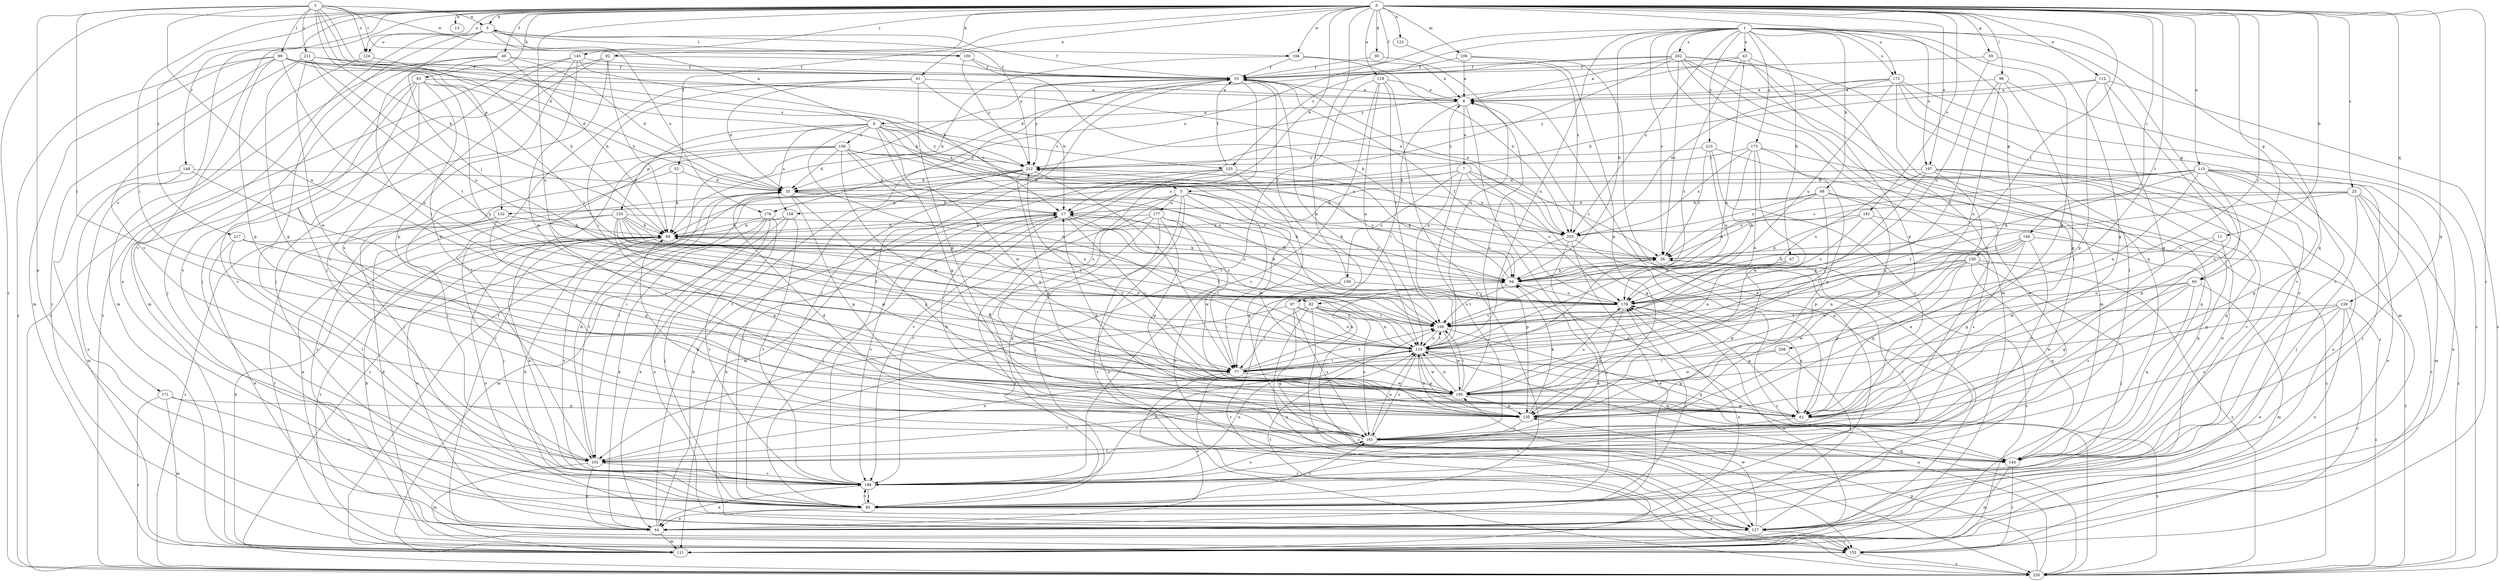 strict digraph  {
0;
1;
2;
3;
5;
6;
7;
8;
11;
13;
17;
25;
26;
30;
35;
41;
43;
44;
49;
52;
53;
59;
60;
61;
63;
67;
68;
69;
77;
82;
85;
92;
94;
97;
98;
99;
100;
102;
106;
111;
112;
115;
118;
119;
122;
124;
127;
130;
132;
133;
135;
139;
144;
145;
146;
148;
153;
155;
156;
158;
159;
161;
169;
171;
172;
173;
176;
177;
178;
181;
186;
194;
195;
197;
202;
203;
208;
210;
211;
212;
217;
220;
0 -> 3  [label=a];
0 -> 11  [label=b];
0 -> 13  [label=b];
0 -> 17  [label=b];
0 -> 25  [label=c];
0 -> 30  [label=d];
0 -> 41  [label=e];
0 -> 49  [label=f];
0 -> 52  [label=f];
0 -> 53  [label=f];
0 -> 59  [label=g];
0 -> 60  [label=g];
0 -> 63  [label=h];
0 -> 77  [label=i];
0 -> 82  [label=j];
0 -> 92  [label=k];
0 -> 97  [label=l];
0 -> 98  [label=l];
0 -> 106  [label=m];
0 -> 112  [label=n];
0 -> 115  [label=n];
0 -> 118  [label=n];
0 -> 119  [label=n];
0 -> 122  [label=o];
0 -> 124  [label=o];
0 -> 139  [label=q];
0 -> 144  [label=q];
0 -> 145  [label=r];
0 -> 146  [label=r];
0 -> 148  [label=r];
0 -> 153  [label=r];
0 -> 169  [label=t];
0 -> 171  [label=u];
0 -> 172  [label=u];
0 -> 181  [label=v];
0 -> 186  [label=v];
0 -> 194  [label=w];
0 -> 197  [label=x];
0 -> 208  [label=y];
0 -> 217  [label=z];
0 -> 220  [label=z];
1 -> 26  [label=c];
1 -> 43  [label=e];
1 -> 60  [label=g];
1 -> 61  [label=g];
1 -> 67  [label=h];
1 -> 68  [label=h];
1 -> 94  [label=k];
1 -> 111  [label=m];
1 -> 119  [label=n];
1 -> 130  [label=p];
1 -> 144  [label=q];
1 -> 155  [label=s];
1 -> 172  [label=u];
1 -> 173  [label=u];
1 -> 176  [label=u];
1 -> 197  [label=x];
1 -> 202  [label=x];
1 -> 203  [label=x];
1 -> 210  [label=y];
2 -> 3  [label=a];
2 -> 35  [label=d];
2 -> 44  [label=e];
2 -> 69  [label=h];
2 -> 77  [label=i];
2 -> 94  [label=k];
2 -> 99  [label=l];
2 -> 100  [label=l];
2 -> 119  [label=n];
2 -> 124  [label=o];
2 -> 132  [label=p];
2 -> 194  [label=w];
2 -> 211  [label=y];
3 -> 53  [label=f];
3 -> 82  [label=j];
3 -> 100  [label=l];
3 -> 102  [label=l];
3 -> 124  [label=o];
3 -> 127  [label=o];
3 -> 176  [label=u];
3 -> 212  [label=y];
5 -> 85  [label=j];
5 -> 94  [label=k];
5 -> 127  [label=o];
5 -> 132  [label=p];
5 -> 153  [label=r];
5 -> 177  [label=u];
5 -> 186  [label=v];
5 -> 195  [label=w];
5 -> 220  [label=z];
6 -> 3  [label=a];
6 -> 5  [label=a];
6 -> 61  [label=g];
6 -> 119  [label=n];
6 -> 133  [label=p];
6 -> 153  [label=r];
6 -> 155  [label=s];
6 -> 156  [label=s];
6 -> 158  [label=s];
6 -> 169  [label=t];
6 -> 195  [label=w];
6 -> 212  [label=y];
7 -> 5  [label=a];
7 -> 26  [label=c];
7 -> 61  [label=g];
7 -> 158  [label=s];
7 -> 159  [label=s];
7 -> 161  [label=s];
7 -> 178  [label=u];
8 -> 6  [label=a];
8 -> 7  [label=a];
8 -> 77  [label=i];
8 -> 220  [label=z];
11 -> 26  [label=c];
11 -> 61  [label=g];
11 -> 195  [label=w];
17 -> 69  [label=h];
17 -> 77  [label=i];
17 -> 85  [label=j];
17 -> 169  [label=t];
17 -> 178  [label=u];
17 -> 186  [label=v];
25 -> 17  [label=b];
25 -> 26  [label=c];
25 -> 85  [label=j];
25 -> 127  [label=o];
25 -> 153  [label=r];
25 -> 169  [label=t];
25 -> 220  [label=z];
26 -> 94  [label=k];
26 -> 186  [label=v];
30 -> 53  [label=f];
30 -> 119  [label=n];
35 -> 17  [label=b];
35 -> 61  [label=g];
35 -> 94  [label=k];
35 -> 102  [label=l];
35 -> 135  [label=p];
41 -> 8  [label=a];
41 -> 17  [label=b];
41 -> 35  [label=d];
41 -> 77  [label=i];
41 -> 102  [label=l];
41 -> 135  [label=p];
43 -> 53  [label=f];
43 -> 61  [label=g];
43 -> 119  [label=n];
43 -> 161  [label=s];
43 -> 169  [label=t];
43 -> 212  [label=y];
44 -> 17  [label=b];
44 -> 53  [label=f];
44 -> 69  [label=h];
44 -> 111  [label=m];
44 -> 178  [label=u];
49 -> 35  [label=d];
49 -> 53  [label=f];
49 -> 69  [label=h];
49 -> 77  [label=i];
49 -> 186  [label=v];
49 -> 220  [label=z];
52 -> 35  [label=d];
52 -> 69  [label=h];
52 -> 102  [label=l];
53 -> 8  [label=a];
53 -> 85  [label=j];
53 -> 119  [label=n];
53 -> 161  [label=s];
53 -> 203  [label=x];
53 -> 212  [label=y];
59 -> 53  [label=f];
59 -> 61  [label=g];
59 -> 178  [label=u];
60 -> 61  [label=g];
60 -> 111  [label=m];
60 -> 144  [label=q];
60 -> 161  [label=s];
60 -> 178  [label=u];
60 -> 195  [label=w];
61 -> 178  [label=u];
61 -> 186  [label=v];
61 -> 212  [label=y];
61 -> 220  [label=z];
63 -> 8  [label=a];
63 -> 85  [label=j];
63 -> 102  [label=l];
63 -> 119  [label=n];
63 -> 161  [label=s];
63 -> 169  [label=t];
63 -> 186  [label=v];
63 -> 195  [label=w];
67 -> 94  [label=k];
67 -> 119  [label=n];
67 -> 135  [label=p];
68 -> 17  [label=b];
68 -> 77  [label=i];
68 -> 94  [label=k];
68 -> 135  [label=p];
68 -> 203  [label=x];
68 -> 220  [label=z];
69 -> 26  [label=c];
69 -> 44  [label=e];
69 -> 119  [label=n];
69 -> 127  [label=o];
69 -> 153  [label=r];
69 -> 169  [label=t];
69 -> 186  [label=v];
77 -> 26  [label=c];
77 -> 44  [label=e];
77 -> 94  [label=k];
77 -> 169  [label=t];
77 -> 195  [label=w];
77 -> 220  [label=z];
82 -> 77  [label=i];
82 -> 119  [label=n];
82 -> 127  [label=o];
82 -> 153  [label=r];
82 -> 161  [label=s];
82 -> 169  [label=t];
82 -> 220  [label=z];
85 -> 44  [label=e];
85 -> 69  [label=h];
85 -> 127  [label=o];
85 -> 161  [label=s];
85 -> 178  [label=u];
85 -> 186  [label=v];
92 -> 53  [label=f];
92 -> 69  [label=h];
92 -> 85  [label=j];
92 -> 111  [label=m];
92 -> 161  [label=s];
94 -> 17  [label=b];
94 -> 169  [label=t];
94 -> 178  [label=u];
94 -> 212  [label=y];
97 -> 102  [label=l];
97 -> 119  [label=n];
97 -> 144  [label=q];
97 -> 161  [label=s];
97 -> 169  [label=t];
98 -> 8  [label=a];
98 -> 61  [label=g];
98 -> 119  [label=n];
98 -> 169  [label=t];
98 -> 186  [label=v];
99 -> 35  [label=d];
99 -> 53  [label=f];
99 -> 111  [label=m];
99 -> 119  [label=n];
99 -> 135  [label=p];
99 -> 153  [label=r];
99 -> 203  [label=x];
99 -> 212  [label=y];
99 -> 220  [label=z];
100 -> 53  [label=f];
100 -> 94  [label=k];
100 -> 212  [label=y];
102 -> 35  [label=d];
102 -> 44  [label=e];
102 -> 111  [label=m];
102 -> 119  [label=n];
102 -> 186  [label=v];
106 -> 8  [label=a];
106 -> 44  [label=e];
106 -> 53  [label=f];
106 -> 135  [label=p];
111 -> 8  [label=a];
111 -> 53  [label=f];
111 -> 69  [label=h];
111 -> 169  [label=t];
111 -> 178  [label=u];
112 -> 8  [label=a];
112 -> 17  [label=b];
112 -> 61  [label=g];
112 -> 135  [label=p];
112 -> 161  [label=s];
112 -> 220  [label=z];
115 -> 26  [label=c];
115 -> 35  [label=d];
115 -> 61  [label=g];
115 -> 69  [label=h];
115 -> 85  [label=j];
115 -> 94  [label=k];
115 -> 111  [label=m];
115 -> 119  [label=n];
115 -> 127  [label=o];
115 -> 135  [label=p];
118 -> 8  [label=a];
118 -> 85  [label=j];
118 -> 102  [label=l];
118 -> 119  [label=n];
118 -> 169  [label=t];
118 -> 186  [label=v];
119 -> 8  [label=a];
119 -> 61  [label=g];
119 -> 77  [label=i];
119 -> 135  [label=p];
119 -> 144  [label=q];
119 -> 161  [label=s];
119 -> 169  [label=t];
119 -> 186  [label=v];
119 -> 195  [label=w];
122 -> 203  [label=x];
124 -> 69  [label=h];
124 -> 111  [label=m];
127 -> 8  [label=a];
127 -> 17  [label=b];
127 -> 153  [label=r];
127 -> 195  [label=w];
130 -> 61  [label=g];
130 -> 85  [label=j];
130 -> 94  [label=k];
130 -> 119  [label=n];
130 -> 135  [label=p];
130 -> 144  [label=q];
130 -> 169  [label=t];
130 -> 220  [label=z];
132 -> 61  [label=g];
132 -> 69  [label=h];
132 -> 153  [label=r];
132 -> 220  [label=z];
133 -> 44  [label=e];
133 -> 69  [label=h];
133 -> 85  [label=j];
133 -> 94  [label=k];
133 -> 119  [label=n];
133 -> 135  [label=p];
133 -> 169  [label=t];
133 -> 178  [label=u];
133 -> 195  [label=w];
133 -> 203  [label=x];
135 -> 17  [label=b];
135 -> 94  [label=k];
135 -> 119  [label=n];
135 -> 161  [label=s];
139 -> 44  [label=e];
139 -> 127  [label=o];
139 -> 153  [label=r];
139 -> 161  [label=s];
139 -> 169  [label=t];
139 -> 195  [label=w];
139 -> 220  [label=z];
144 -> 69  [label=h];
144 -> 111  [label=m];
144 -> 153  [label=r];
145 -> 17  [label=b];
145 -> 53  [label=f];
145 -> 85  [label=j];
145 -> 135  [label=p];
145 -> 195  [label=w];
145 -> 220  [label=z];
146 -> 26  [label=c];
146 -> 61  [label=g];
146 -> 94  [label=k];
146 -> 161  [label=s];
146 -> 178  [label=u];
146 -> 195  [label=w];
146 -> 220  [label=z];
148 -> 35  [label=d];
148 -> 77  [label=i];
148 -> 111  [label=m];
148 -> 127  [label=o];
153 -> 26  [label=c];
153 -> 35  [label=d];
153 -> 220  [label=z];
155 -> 35  [label=d];
155 -> 53  [label=f];
155 -> 94  [label=k];
155 -> 111  [label=m];
155 -> 144  [label=q];
155 -> 186  [label=v];
156 -> 17  [label=b];
156 -> 26  [label=c];
156 -> 35  [label=d];
156 -> 85  [label=j];
156 -> 153  [label=r];
156 -> 161  [label=s];
156 -> 178  [label=u];
156 -> 195  [label=w];
156 -> 203  [label=x];
156 -> 212  [label=y];
158 -> 44  [label=e];
158 -> 69  [label=h];
158 -> 111  [label=m];
158 -> 186  [label=v];
159 -> 53  [label=f];
159 -> 77  [label=i];
159 -> 153  [label=r];
159 -> 178  [label=u];
161 -> 17  [label=b];
161 -> 35  [label=d];
161 -> 102  [label=l];
161 -> 119  [label=n];
161 -> 144  [label=q];
169 -> 119  [label=n];
169 -> 144  [label=q];
169 -> 195  [label=w];
171 -> 111  [label=m];
171 -> 135  [label=p];
171 -> 186  [label=v];
171 -> 220  [label=z];
172 -> 8  [label=a];
172 -> 102  [label=l];
172 -> 111  [label=m];
172 -> 178  [label=u];
172 -> 186  [label=v];
172 -> 203  [label=x];
172 -> 212  [label=y];
172 -> 220  [label=z];
173 -> 119  [label=n];
173 -> 127  [label=o];
173 -> 135  [label=p];
173 -> 178  [label=u];
173 -> 195  [label=w];
173 -> 203  [label=x];
173 -> 212  [label=y];
176 -> 44  [label=e];
176 -> 69  [label=h];
176 -> 85  [label=j];
176 -> 127  [label=o];
176 -> 186  [label=v];
177 -> 69  [label=h];
177 -> 77  [label=i];
177 -> 85  [label=j];
177 -> 127  [label=o];
177 -> 135  [label=p];
177 -> 144  [label=q];
177 -> 195  [label=w];
178 -> 17  [label=b];
178 -> 53  [label=f];
178 -> 61  [label=g];
178 -> 135  [label=p];
178 -> 169  [label=t];
181 -> 94  [label=k];
181 -> 144  [label=q];
181 -> 161  [label=s];
181 -> 178  [label=u];
181 -> 203  [label=x];
186 -> 44  [label=e];
186 -> 53  [label=f];
186 -> 69  [label=h];
186 -> 85  [label=j];
186 -> 94  [label=k];
186 -> 119  [label=n];
186 -> 161  [label=s];
194 -> 8  [label=a];
194 -> 53  [label=f];
194 -> 69  [label=h];
194 -> 203  [label=x];
195 -> 8  [label=a];
195 -> 61  [label=g];
195 -> 69  [label=h];
195 -> 102  [label=l];
195 -> 119  [label=n];
195 -> 135  [label=p];
195 -> 169  [label=t];
195 -> 178  [label=u];
197 -> 35  [label=d];
197 -> 77  [label=i];
197 -> 127  [label=o];
197 -> 135  [label=p];
197 -> 144  [label=q];
197 -> 178  [label=u];
197 -> 186  [label=v];
202 -> 8  [label=a];
202 -> 26  [label=c];
202 -> 35  [label=d];
202 -> 44  [label=e];
202 -> 53  [label=f];
202 -> 69  [label=h];
202 -> 102  [label=l];
202 -> 111  [label=m];
202 -> 127  [label=o];
202 -> 144  [label=q];
203 -> 44  [label=e];
203 -> 85  [label=j];
203 -> 135  [label=p];
203 -> 220  [label=z];
208 -> 77  [label=i];
208 -> 85  [label=j];
208 -> 195  [label=w];
210 -> 26  [label=c];
210 -> 144  [label=q];
210 -> 161  [label=s];
210 -> 178  [label=u];
210 -> 212  [label=y];
211 -> 26  [label=c];
211 -> 53  [label=f];
211 -> 61  [label=g];
211 -> 161  [label=s];
211 -> 169  [label=t];
211 -> 178  [label=u];
211 -> 195  [label=w];
212 -> 35  [label=d];
212 -> 61  [label=g];
212 -> 77  [label=i];
212 -> 85  [label=j];
212 -> 102  [label=l];
212 -> 203  [label=x];
212 -> 220  [label=z];
217 -> 26  [label=c];
217 -> 44  [label=e];
217 -> 77  [label=i];
217 -> 102  [label=l];
220 -> 119  [label=n];
220 -> 135  [label=p];
}
